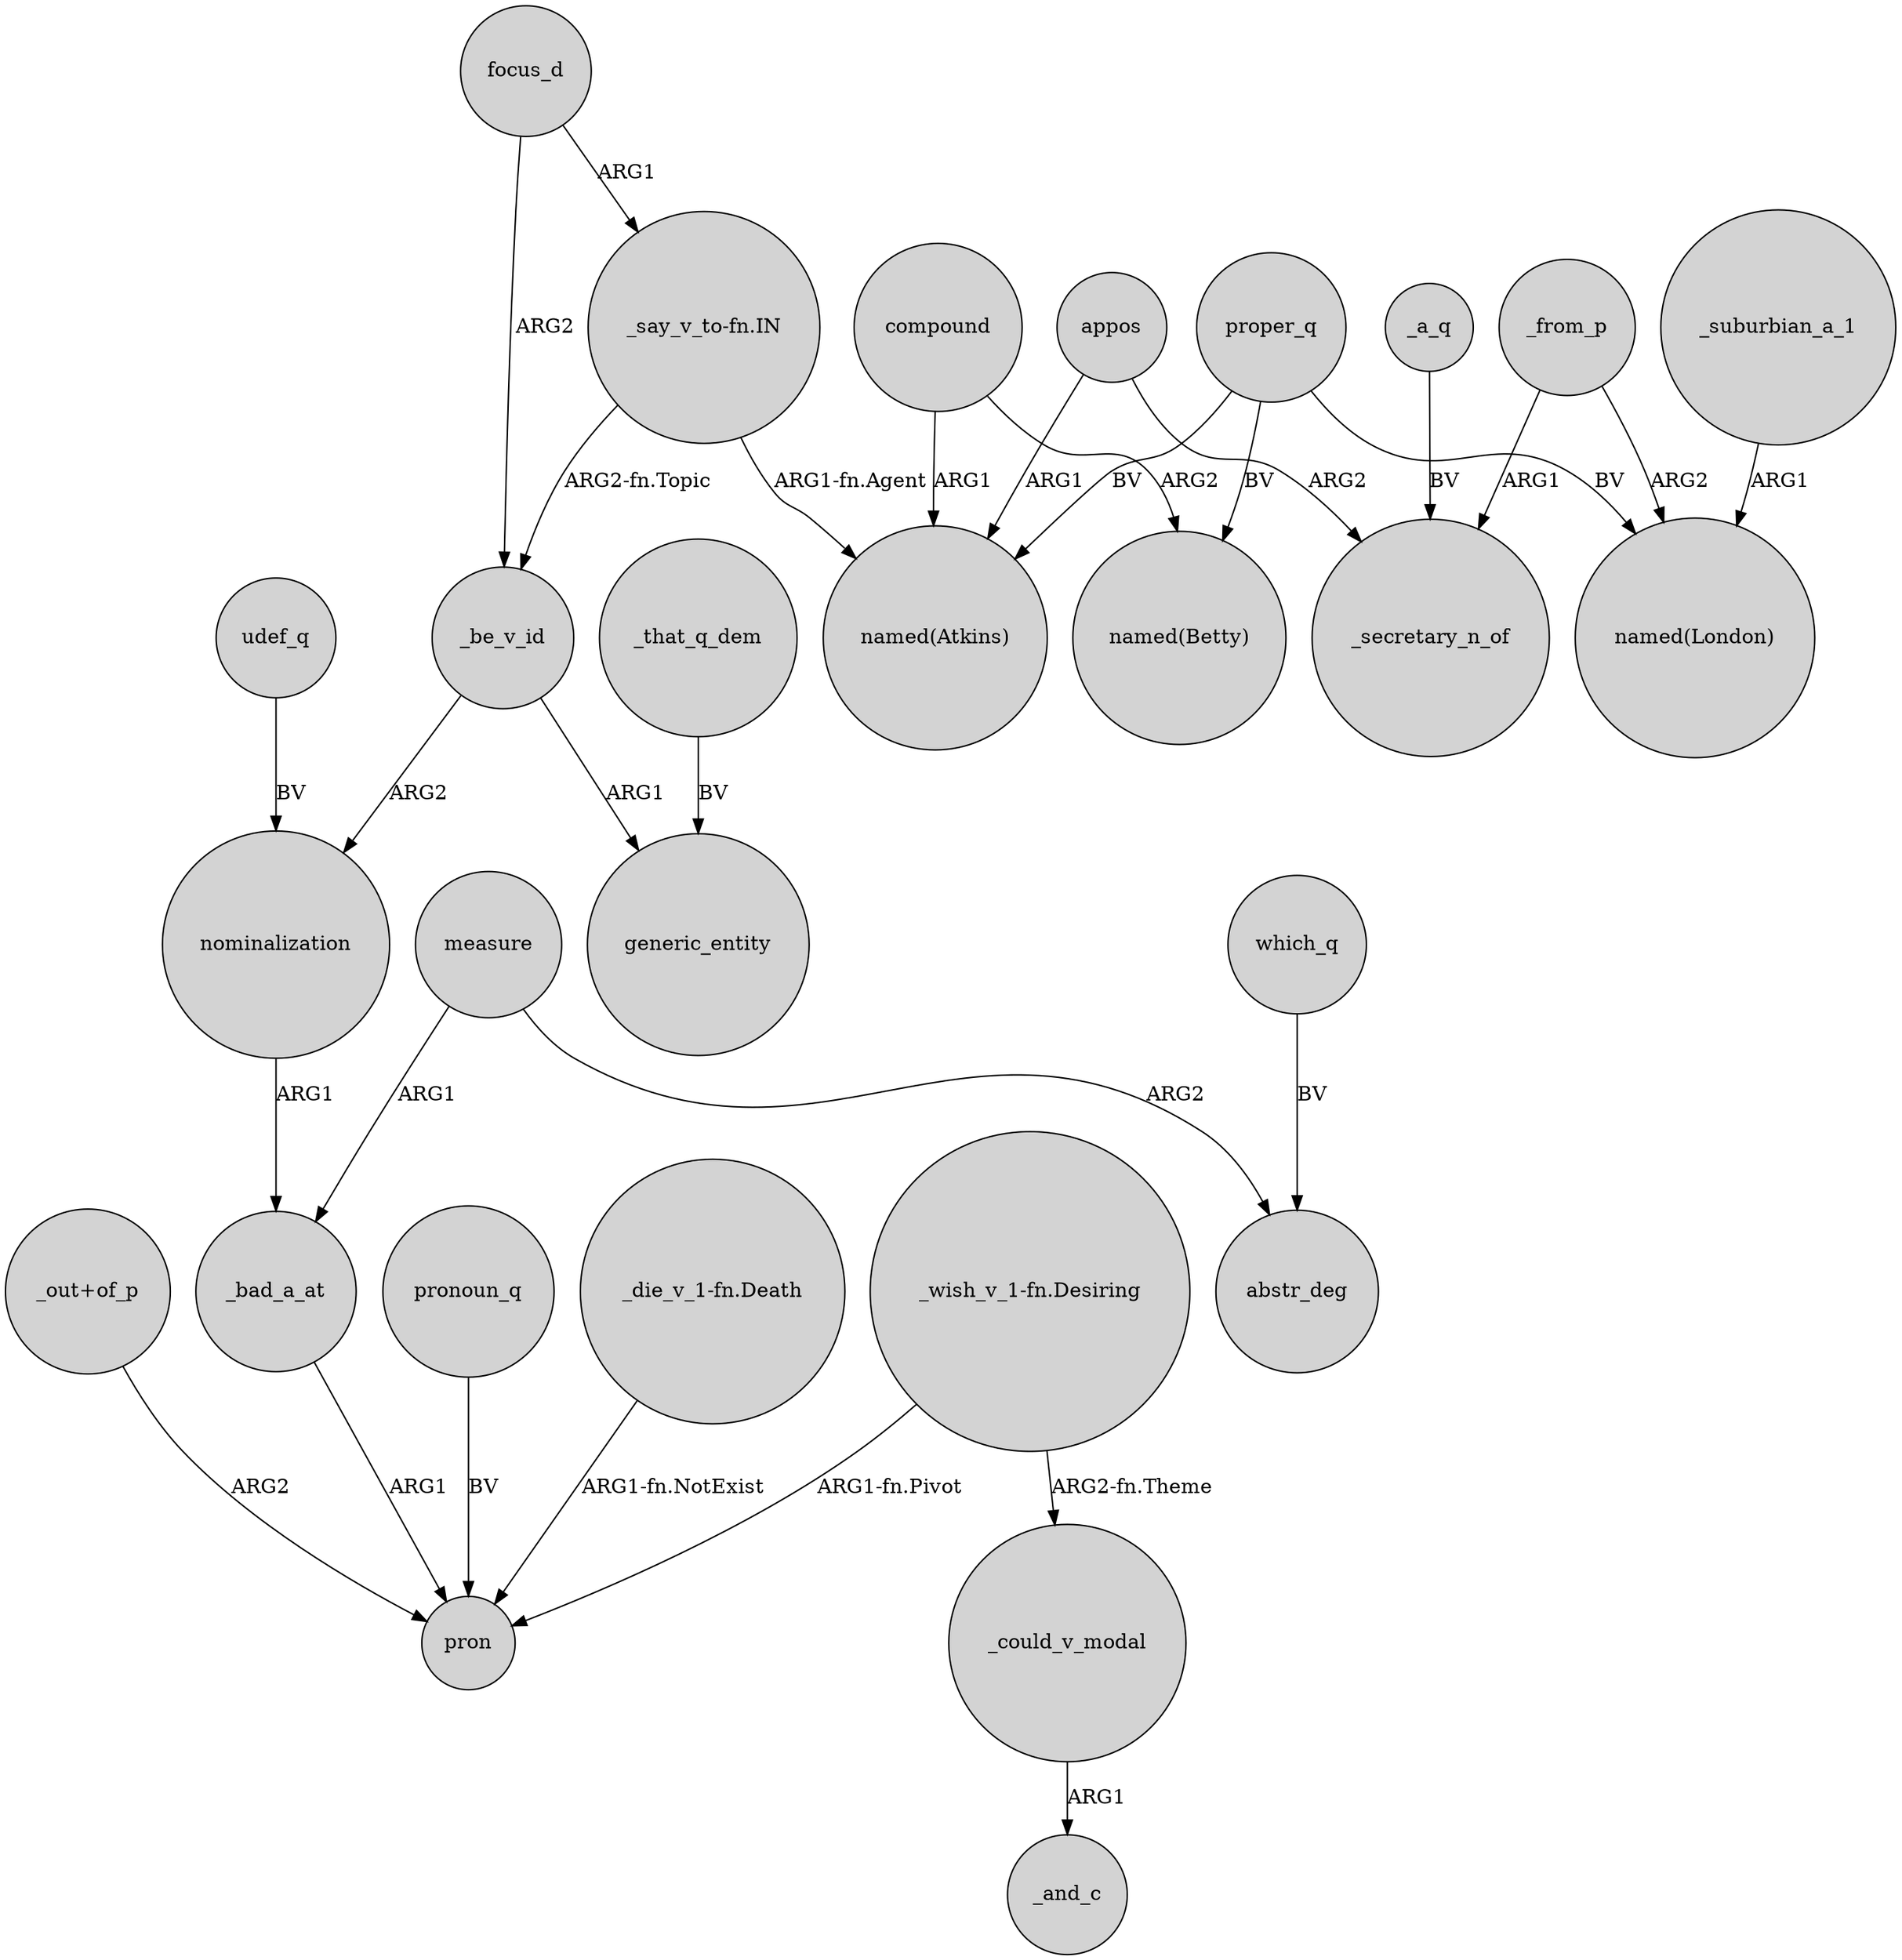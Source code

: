 digraph {
	node [shape=circle style=filled]
	"_die_v_1-fn.Death" -> pron [label="ARG1-fn.NotExist"]
	focus_d -> _be_v_id [label=ARG2]
	nominalization -> _bad_a_at [label=ARG1]
	measure -> abstr_deg [label=ARG2]
	appos -> _secretary_n_of [label=ARG2]
	proper_q -> "named(Betty)" [label=BV]
	"_say_v_to-fn.IN" -> "named(Atkins)" [label="ARG1-fn.Agent"]
	_that_q_dem -> generic_entity [label=BV]
	compound -> "named(Atkins)" [label=ARG1]
	_a_q -> _secretary_n_of [label=BV]
	_be_v_id -> generic_entity [label=ARG1]
	_suburbian_a_1 -> "named(London)" [label=ARG1]
	appos -> "named(Atkins)" [label=ARG1]
	"_say_v_to-fn.IN" -> _be_v_id [label="ARG2-fn.Topic"]
	_bad_a_at -> pron [label=ARG1]
	_from_p -> _secretary_n_of [label=ARG1]
	_could_v_modal -> _and_c [label=ARG1]
	pronoun_q -> pron [label=BV]
	"_wish_v_1-fn.Desiring" -> pron [label="ARG1-fn.Pivot"]
	measure -> _bad_a_at [label=ARG1]
	_from_p -> "named(London)" [label=ARG2]
	"_wish_v_1-fn.Desiring" -> _could_v_modal [label="ARG2-fn.Theme"]
	_be_v_id -> nominalization [label=ARG2]
	which_q -> abstr_deg [label=BV]
	proper_q -> "named(Atkins)" [label=BV]
	udef_q -> nominalization [label=BV]
	proper_q -> "named(London)" [label=BV]
	"_out+of_p" -> pron [label=ARG2]
	focus_d -> "_say_v_to-fn.IN" [label=ARG1]
	compound -> "named(Betty)" [label=ARG2]
}
